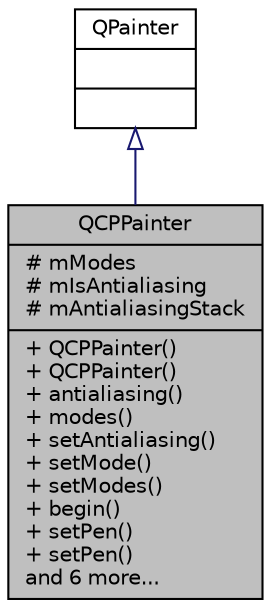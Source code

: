 digraph "QCPPainter"
{
 // LATEX_PDF_SIZE
  edge [fontname="Helvetica",fontsize="10",labelfontname="Helvetica",labelfontsize="10"];
  node [fontname="Helvetica",fontsize="10",shape=record];
  Node1 [label="{QCPPainter\n|# mModes\l# mIsAntialiasing\l# mAntialiasingStack\l|+ QCPPainter()\l+ QCPPainter()\l+ antialiasing()\l+ modes()\l+ setAntialiasing()\l+ setMode()\l+ setModes()\l+ begin()\l+ setPen()\l+ setPen()\land 6 more...\l}",height=0.2,width=0.4,color="black", fillcolor="grey75", style="filled", fontcolor="black",tooltip="QPainter subclass used internally."];
  Node2 -> Node1 [dir="back",color="midnightblue",fontsize="10",style="solid",arrowtail="onormal",fontname="Helvetica"];
  Node2 [label="{QPainter\n||}",height=0.2,width=0.4,color="black", fillcolor="white", style="filled",URL="$classQPainter.html",tooltip=" "];
}
